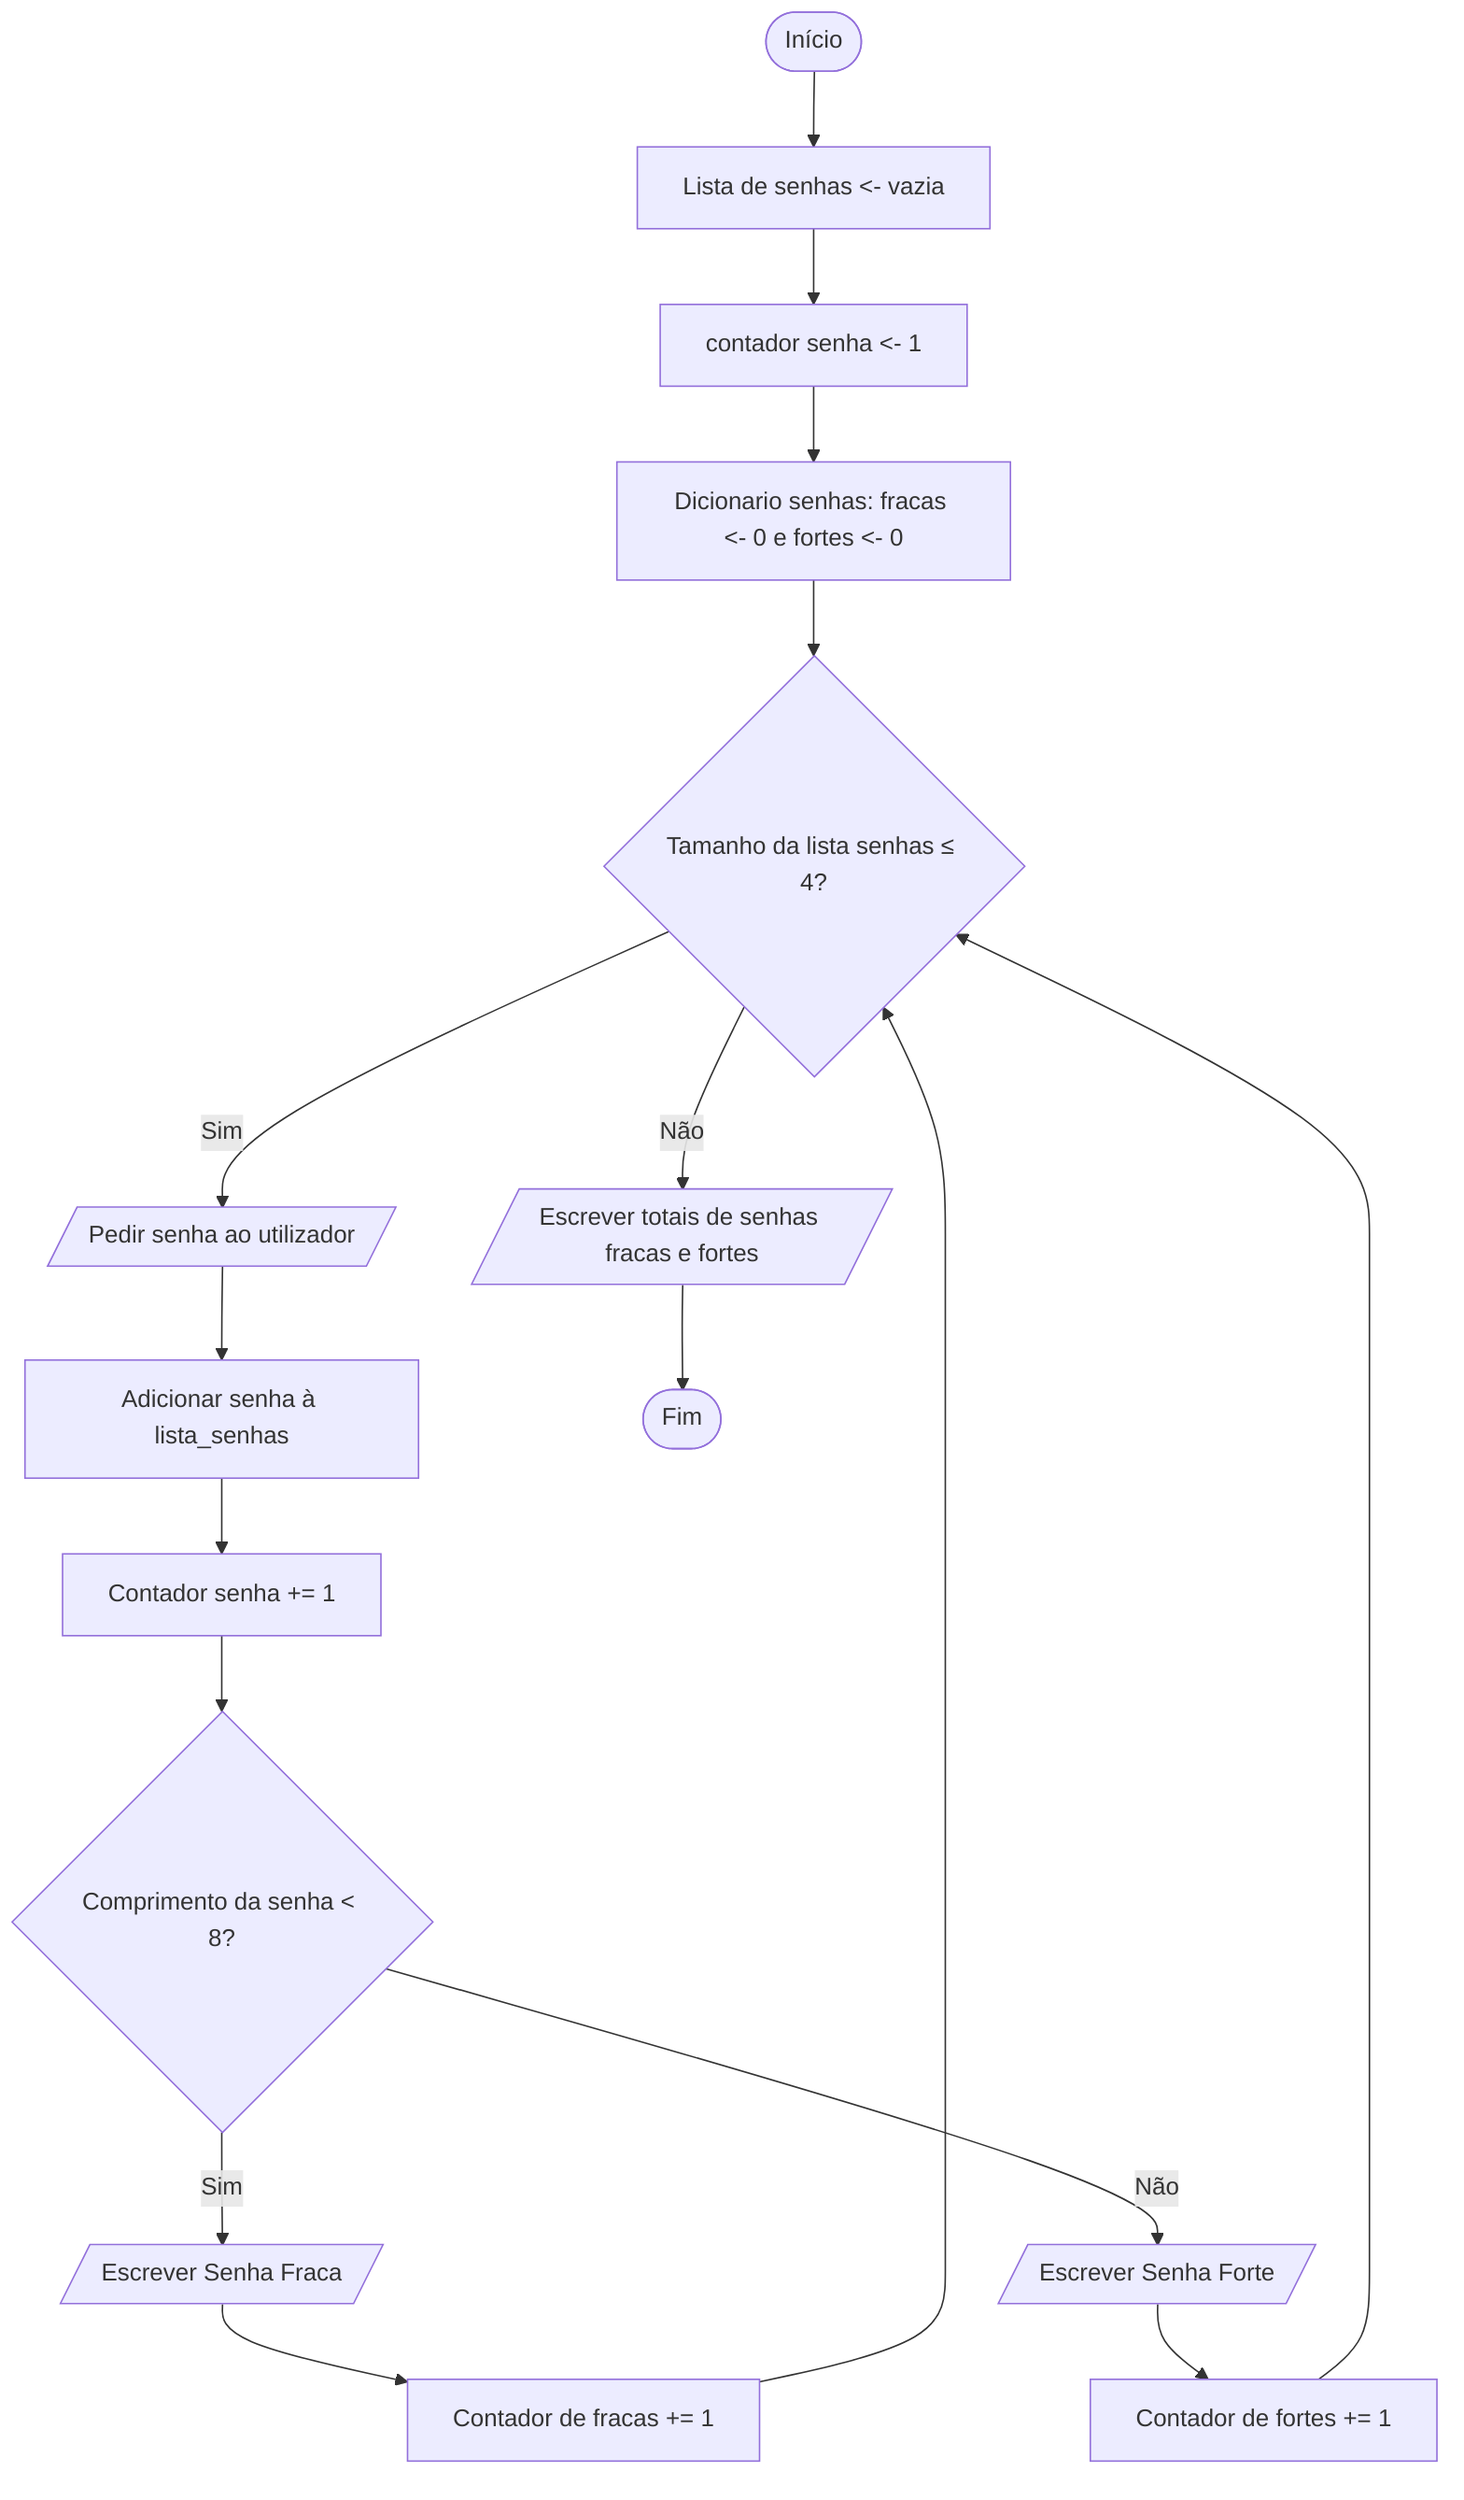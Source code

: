 flowchart TD

A([Início]) --> B1[Lista de senhas <- vazia]
B1 --> B2[contador senha <- 1]
B2 --> B3[Dicionario senhas: fracas <- 0 e fortes <- 0 ]

B3 --> C{Tamanho da lista senhas ≤ 4?}

C -- Sim --> D[/Pedir senha ao utilizador/]
D --> E[Adicionar senha à lista_senhas]
E --> F[Contador senha += 1]
F --> G{Comprimento da senha < 8?}

G -- Sim --> H[/Escrever Senha Fraca/]
H --> I[Contador de fracas += 1]
I --> C

G -- Não --> J[/Escrever Senha Forte/]
J --> K[Contador de fortes += 1]
K --> C

C -- Não --> L[/Escrever totais de senhas fracas e fortes/]
L --> M([Fim])